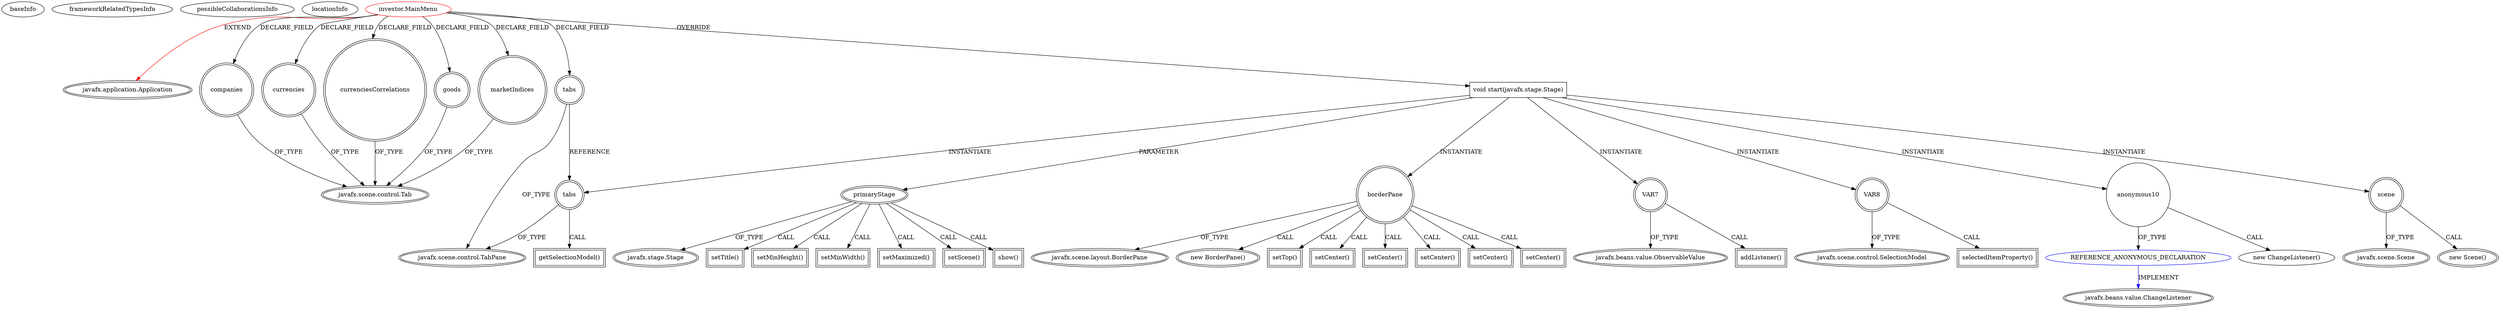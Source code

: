 digraph {
baseInfo[graphId=1471,category="extension_graph",isAnonymous=false,possibleRelation=true]
frameworkRelatedTypesInfo[0="javafx.application.Application"]
possibleCollaborationsInfo[0="1471~OVERRIDING_METHOD_DECLARATION-INSTANTIATION-~javafx.application.Application ~javafx.beans.value.ChangeListener ~false~true"]
locationInfo[projectName="TomaszKorecki-InvestorAssistant",filePath="/TomaszKorecki-InvestorAssistant/InvestorAssistant-master/Investor's assistant/src/investor/MainMenu.java",contextSignature="MainMenu",graphId="1471"]
0[label="investor.MainMenu",vertexType="ROOT_CLIENT_CLASS_DECLARATION",isFrameworkType=false,color=red]
1[label="javafx.application.Application",vertexType="FRAMEWORK_CLASS_TYPE",isFrameworkType=true,peripheries=2]
2[label="companies",vertexType="FIELD_DECLARATION",isFrameworkType=true,peripheries=2,shape=circle]
3[label="javafx.scene.control.Tab",vertexType="FRAMEWORK_CLASS_TYPE",isFrameworkType=true,peripheries=2]
4[label="currencies",vertexType="FIELD_DECLARATION",isFrameworkType=true,peripheries=2,shape=circle]
6[label="currenciesCorrelations",vertexType="FIELD_DECLARATION",isFrameworkType=true,peripheries=2,shape=circle]
8[label="goods",vertexType="FIELD_DECLARATION",isFrameworkType=true,peripheries=2,shape=circle]
10[label="marketIndices",vertexType="FIELD_DECLARATION",isFrameworkType=true,peripheries=2,shape=circle]
12[label="tabs",vertexType="FIELD_DECLARATION",isFrameworkType=true,peripheries=2,shape=circle]
13[label="javafx.scene.control.TabPane",vertexType="FRAMEWORK_CLASS_TYPE",isFrameworkType=true,peripheries=2]
14[label="void start(javafx.stage.Stage)",vertexType="OVERRIDING_METHOD_DECLARATION",isFrameworkType=false,shape=box]
15[label="primaryStage",vertexType="PARAMETER_DECLARATION",isFrameworkType=true,peripheries=2]
16[label="javafx.stage.Stage",vertexType="FRAMEWORK_CLASS_TYPE",isFrameworkType=true,peripheries=2]
18[label="setTitle()",vertexType="INSIDE_CALL",isFrameworkType=true,peripheries=2,shape=box]
20[label="setMinHeight()",vertexType="INSIDE_CALL",isFrameworkType=true,peripheries=2,shape=box]
22[label="setMinWidth()",vertexType="INSIDE_CALL",isFrameworkType=true,peripheries=2,shape=box]
24[label="setMaximized()",vertexType="INSIDE_CALL",isFrameworkType=true,peripheries=2,shape=box]
26[label="borderPane",vertexType="VARIABLE_EXPRESION",isFrameworkType=true,peripheries=2,shape=circle]
27[label="javafx.scene.layout.BorderPane",vertexType="FRAMEWORK_CLASS_TYPE",isFrameworkType=true,peripheries=2]
25[label="new BorderPane()",vertexType="CONSTRUCTOR_CALL",isFrameworkType=true,peripheries=2]
29[label="setTop()",vertexType="INSIDE_CALL",isFrameworkType=true,peripheries=2,shape=box]
31[label="setCenter()",vertexType="INSIDE_CALL",isFrameworkType=true,peripheries=2,shape=box]
32[label="VAR7",vertexType="VARIABLE_EXPRESION",isFrameworkType=true,peripheries=2,shape=circle]
34[label="javafx.beans.value.ObservableValue",vertexType="FRAMEWORK_INTERFACE_TYPE",isFrameworkType=true,peripheries=2]
33[label="addListener()",vertexType="INSIDE_CALL",isFrameworkType=true,peripheries=2,shape=box]
35[label="VAR8",vertexType="VARIABLE_EXPRESION",isFrameworkType=true,peripheries=2,shape=circle]
37[label="javafx.scene.control.SelectionModel",vertexType="FRAMEWORK_CLASS_TYPE",isFrameworkType=true,peripheries=2]
36[label="selectedItemProperty()",vertexType="INSIDE_CALL",isFrameworkType=true,peripheries=2,shape=box]
38[label="tabs",vertexType="VARIABLE_EXPRESION",isFrameworkType=true,peripheries=2,shape=circle]
39[label="getSelectionModel()",vertexType="INSIDE_CALL",isFrameworkType=true,peripheries=2,shape=box]
42[label="anonymous10",vertexType="VARIABLE_EXPRESION",isFrameworkType=false,shape=circle]
43[label="REFERENCE_ANONYMOUS_DECLARATION",vertexType="REFERENCE_ANONYMOUS_DECLARATION",isFrameworkType=false,color=blue]
44[label="javafx.beans.value.ChangeListener",vertexType="FRAMEWORK_INTERFACE_TYPE",isFrameworkType=true,peripheries=2]
41[label="new ChangeListener()",vertexType="CONSTRUCTOR_CALL",isFrameworkType=false]
46[label="setCenter()",vertexType="INSIDE_CALL",isFrameworkType=true,peripheries=2,shape=box]
48[label="setCenter()",vertexType="INSIDE_CALL",isFrameworkType=true,peripheries=2,shape=box]
50[label="setCenter()",vertexType="INSIDE_CALL",isFrameworkType=true,peripheries=2,shape=box]
52[label="setCenter()",vertexType="INSIDE_CALL",isFrameworkType=true,peripheries=2,shape=box]
54[label="scene",vertexType="VARIABLE_EXPRESION",isFrameworkType=true,peripheries=2,shape=circle]
55[label="javafx.scene.Scene",vertexType="FRAMEWORK_CLASS_TYPE",isFrameworkType=true,peripheries=2]
53[label="new Scene()",vertexType="CONSTRUCTOR_CALL",isFrameworkType=true,peripheries=2]
57[label="setScene()",vertexType="INSIDE_CALL",isFrameworkType=true,peripheries=2,shape=box]
59[label="show()",vertexType="INSIDE_CALL",isFrameworkType=true,peripheries=2,shape=box]
0->1[label="EXTEND",color=red]
0->2[label="DECLARE_FIELD"]
2->3[label="OF_TYPE"]
0->4[label="DECLARE_FIELD"]
4->3[label="OF_TYPE"]
0->6[label="DECLARE_FIELD"]
6->3[label="OF_TYPE"]
0->8[label="DECLARE_FIELD"]
8->3[label="OF_TYPE"]
0->10[label="DECLARE_FIELD"]
10->3[label="OF_TYPE"]
0->12[label="DECLARE_FIELD"]
12->13[label="OF_TYPE"]
0->14[label="OVERRIDE"]
15->16[label="OF_TYPE"]
14->15[label="PARAMETER"]
15->18[label="CALL"]
15->20[label="CALL"]
15->22[label="CALL"]
15->24[label="CALL"]
14->26[label="INSTANTIATE"]
26->27[label="OF_TYPE"]
26->25[label="CALL"]
26->29[label="CALL"]
26->31[label="CALL"]
14->32[label="INSTANTIATE"]
32->34[label="OF_TYPE"]
32->33[label="CALL"]
14->35[label="INSTANTIATE"]
35->37[label="OF_TYPE"]
35->36[label="CALL"]
14->38[label="INSTANTIATE"]
12->38[label="REFERENCE"]
38->13[label="OF_TYPE"]
38->39[label="CALL"]
14->42[label="INSTANTIATE"]
43->44[label="IMPLEMENT",color=blue]
42->43[label="OF_TYPE"]
42->41[label="CALL"]
26->46[label="CALL"]
26->48[label="CALL"]
26->50[label="CALL"]
26->52[label="CALL"]
14->54[label="INSTANTIATE"]
54->55[label="OF_TYPE"]
54->53[label="CALL"]
15->57[label="CALL"]
15->59[label="CALL"]
}
